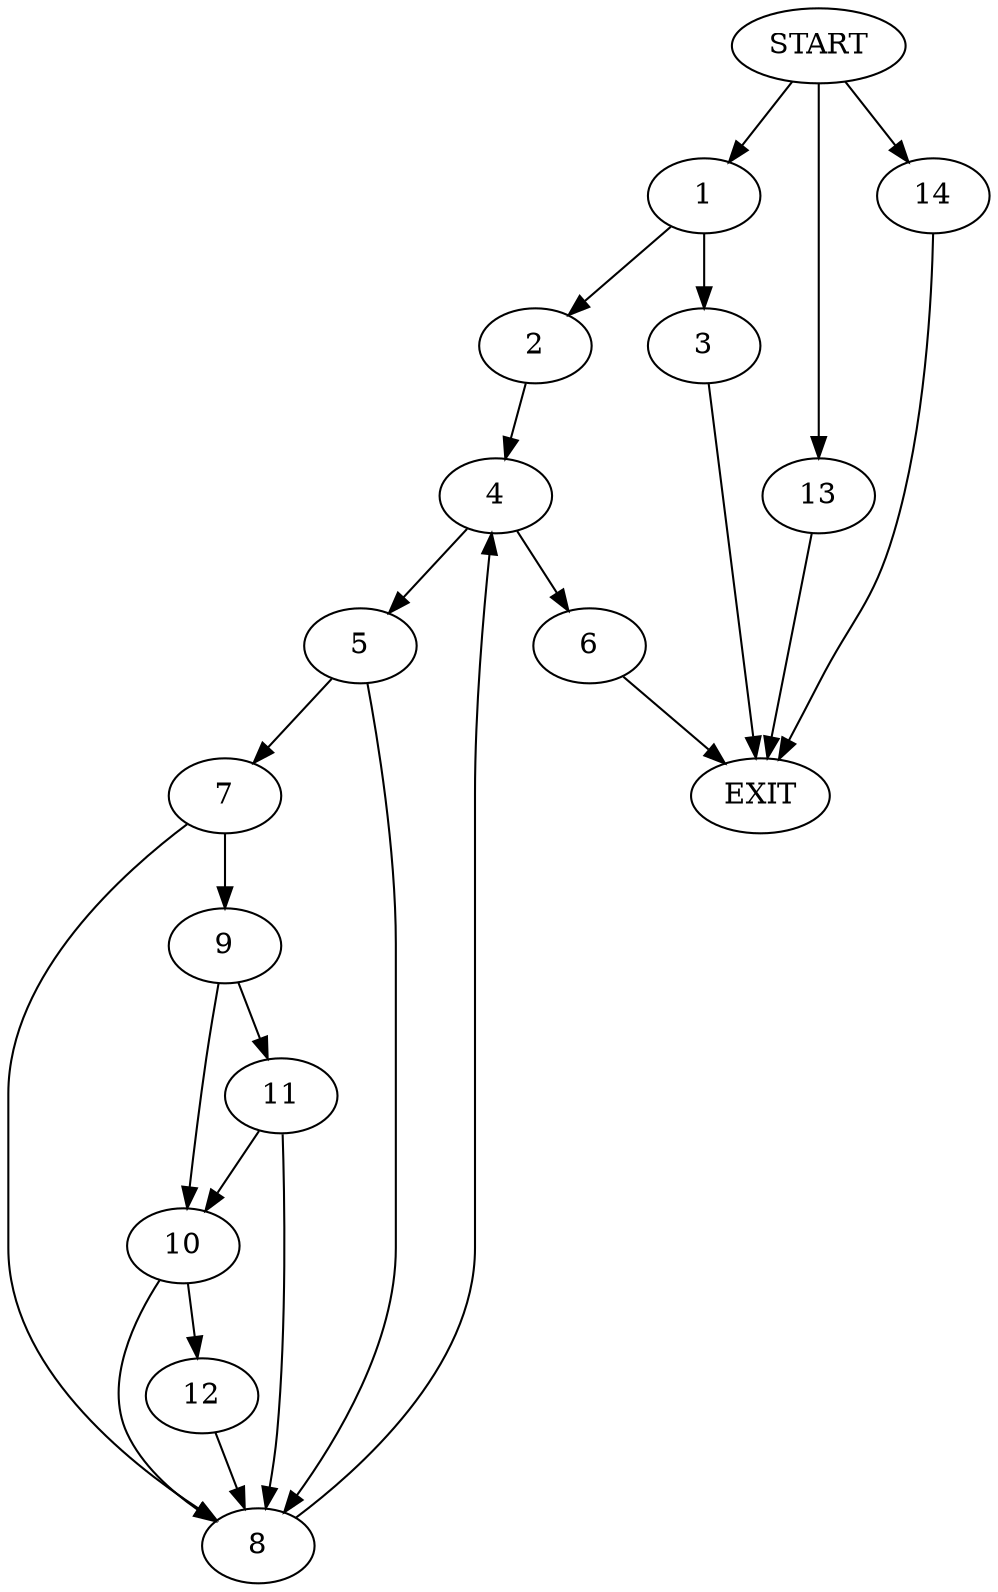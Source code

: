digraph {
0 [label="START"]
15 [label="EXIT"]
0 -> 1
1 -> 2
1 -> 3
2 -> 4
3 -> 15
4 -> 5
4 -> 6
5 -> 7
5 -> 8
6 -> 15
7 -> 9
7 -> 8
8 -> 4
9 -> 10
9 -> 11
10 -> 12
10 -> 8
11 -> 10
11 -> 8
12 -> 8
0 -> 13
13 -> 15
0 -> 14
14 -> 15
}
